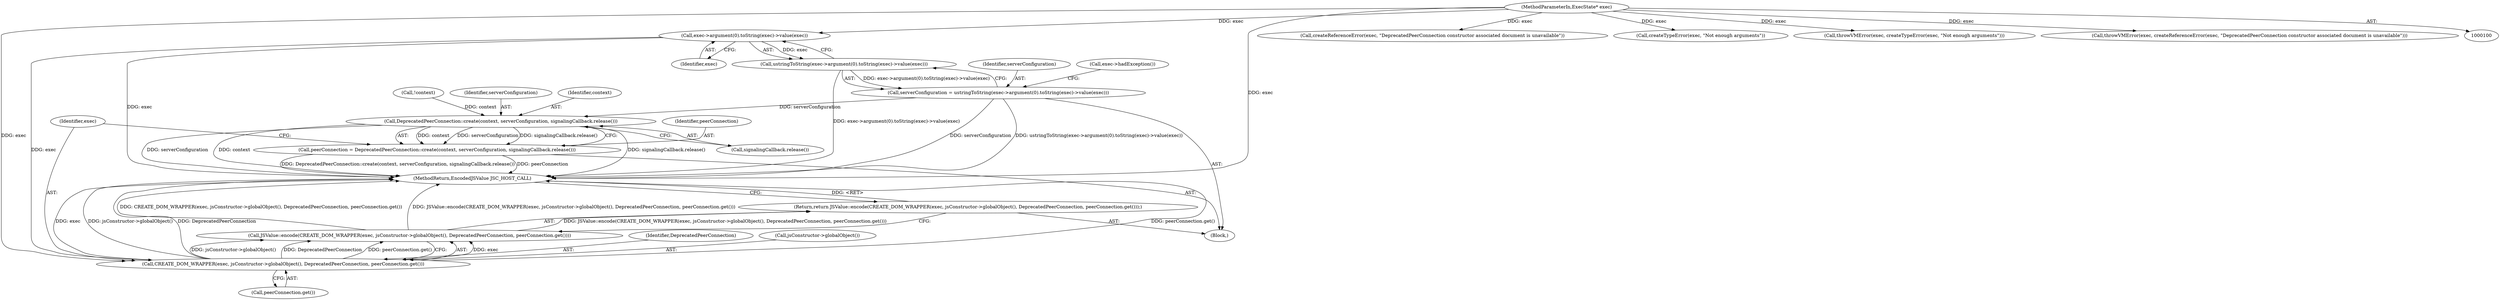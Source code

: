 digraph "0_Chrome_b944f670bb7a8a919daac497a4ea0536c954c201_1@pointer" {
"1000136" [label="(Call,exec->argument(0).toString(exec)->value(exec))"];
"1000101" [label="(MethodParameterIn,ExecState* exec)"];
"1000135" [label="(Call,ustringToString(exec->argument(0).toString(exec)->value(exec)))"];
"1000133" [label="(Call,serverConfiguration = ustringToString(exec->argument(0).toString(exec)->value(exec)))"];
"1000166" [label="(Call,DeprecatedPeerConnection::create(context, serverConfiguration, signalingCallback.release()))"];
"1000164" [label="(Call,peerConnection = DeprecatedPeerConnection::create(context, serverConfiguration, signalingCallback.release()))"];
"1000172" [label="(Call,CREATE_DOM_WRAPPER(exec, jsConstructor->globalObject(), DeprecatedPeerConnection, peerConnection.get()))"];
"1000171" [label="(Call,JSValue::encode(CREATE_DOM_WRAPPER(exec, jsConstructor->globalObject(), DeprecatedPeerConnection, peerConnection.get())))"];
"1000170" [label="(Return,return JSValue::encode(CREATE_DOM_WRAPPER(exec, jsConstructor->globalObject(), DeprecatedPeerConnection, peerConnection.get()));)"];
"1000166" [label="(Call,DeprecatedPeerConnection::create(context, serverConfiguration, signalingCallback.release()))"];
"1000135" [label="(Call,ustringToString(exec->argument(0).toString(exec)->value(exec)))"];
"1000119" [label="(Call,createReferenceError(exec, \"DeprecatedPeerConnection constructor associated document is unavailable\"))"];
"1000129" [label="(Call,createTypeError(exec, \"Not enough arguments\"))"];
"1000175" [label="(Identifier,DeprecatedPeerConnection)"];
"1000127" [label="(Call,throwVMError(exec, createTypeError(exec, \"Not enough arguments\")))"];
"1000177" [label="(MethodReturn,EncodedJSValue JSC_HOST_CALL)"];
"1000176" [label="(Call,peerConnection.get())"];
"1000169" [label="(Call,signalingCallback.release())"];
"1000136" [label="(Call,exec->argument(0).toString(exec)->value(exec))"];
"1000170" [label="(Return,return JSValue::encode(CREATE_DOM_WRAPPER(exec, jsConstructor->globalObject(), DeprecatedPeerConnection, peerConnection.get()));)"];
"1000165" [label="(Identifier,peerConnection)"];
"1000168" [label="(Identifier,serverConfiguration)"];
"1000167" [label="(Identifier,context)"];
"1000134" [label="(Identifier,serverConfiguration)"];
"1000174" [label="(Call,jsConstructor->globalObject())"];
"1000133" [label="(Call,serverConfiguration = ustringToString(exec->argument(0).toString(exec)->value(exec)))"];
"1000102" [label="(Block,)"];
"1000164" [label="(Call,peerConnection = DeprecatedPeerConnection::create(context, serverConfiguration, signalingCallback.release()))"];
"1000172" [label="(Call,CREATE_DOM_WRAPPER(exec, jsConstructor->globalObject(), DeprecatedPeerConnection, peerConnection.get()))"];
"1000173" [label="(Identifier,exec)"];
"1000114" [label="(Call,!context)"];
"1000101" [label="(MethodParameterIn,ExecState* exec)"];
"1000139" [label="(Call,exec->hadException())"];
"1000137" [label="(Identifier,exec)"];
"1000171" [label="(Call,JSValue::encode(CREATE_DOM_WRAPPER(exec, jsConstructor->globalObject(), DeprecatedPeerConnection, peerConnection.get())))"];
"1000117" [label="(Call,throwVMError(exec, createReferenceError(exec, \"DeprecatedPeerConnection constructor associated document is unavailable\")))"];
"1000136" -> "1000135"  [label="AST: "];
"1000136" -> "1000137"  [label="CFG: "];
"1000137" -> "1000136"  [label="AST: "];
"1000135" -> "1000136"  [label="CFG: "];
"1000136" -> "1000177"  [label="DDG: exec"];
"1000136" -> "1000135"  [label="DDG: exec"];
"1000101" -> "1000136"  [label="DDG: exec"];
"1000136" -> "1000172"  [label="DDG: exec"];
"1000101" -> "1000100"  [label="AST: "];
"1000101" -> "1000177"  [label="DDG: exec"];
"1000101" -> "1000117"  [label="DDG: exec"];
"1000101" -> "1000119"  [label="DDG: exec"];
"1000101" -> "1000127"  [label="DDG: exec"];
"1000101" -> "1000129"  [label="DDG: exec"];
"1000101" -> "1000172"  [label="DDG: exec"];
"1000135" -> "1000133"  [label="AST: "];
"1000133" -> "1000135"  [label="CFG: "];
"1000135" -> "1000177"  [label="DDG: exec->argument(0).toString(exec)->value(exec)"];
"1000135" -> "1000133"  [label="DDG: exec->argument(0).toString(exec)->value(exec)"];
"1000133" -> "1000102"  [label="AST: "];
"1000134" -> "1000133"  [label="AST: "];
"1000139" -> "1000133"  [label="CFG: "];
"1000133" -> "1000177"  [label="DDG: serverConfiguration"];
"1000133" -> "1000177"  [label="DDG: ustringToString(exec->argument(0).toString(exec)->value(exec))"];
"1000133" -> "1000166"  [label="DDG: serverConfiguration"];
"1000166" -> "1000164"  [label="AST: "];
"1000166" -> "1000169"  [label="CFG: "];
"1000167" -> "1000166"  [label="AST: "];
"1000168" -> "1000166"  [label="AST: "];
"1000169" -> "1000166"  [label="AST: "];
"1000164" -> "1000166"  [label="CFG: "];
"1000166" -> "1000177"  [label="DDG: signalingCallback.release()"];
"1000166" -> "1000177"  [label="DDG: serverConfiguration"];
"1000166" -> "1000177"  [label="DDG: context"];
"1000166" -> "1000164"  [label="DDG: context"];
"1000166" -> "1000164"  [label="DDG: serverConfiguration"];
"1000166" -> "1000164"  [label="DDG: signalingCallback.release()"];
"1000114" -> "1000166"  [label="DDG: context"];
"1000164" -> "1000102"  [label="AST: "];
"1000165" -> "1000164"  [label="AST: "];
"1000173" -> "1000164"  [label="CFG: "];
"1000164" -> "1000177"  [label="DDG: DeprecatedPeerConnection::create(context, serverConfiguration, signalingCallback.release())"];
"1000164" -> "1000177"  [label="DDG: peerConnection"];
"1000172" -> "1000171"  [label="AST: "];
"1000172" -> "1000176"  [label="CFG: "];
"1000173" -> "1000172"  [label="AST: "];
"1000174" -> "1000172"  [label="AST: "];
"1000175" -> "1000172"  [label="AST: "];
"1000176" -> "1000172"  [label="AST: "];
"1000171" -> "1000172"  [label="CFG: "];
"1000172" -> "1000177"  [label="DDG: peerConnection.get()"];
"1000172" -> "1000177"  [label="DDG: exec"];
"1000172" -> "1000177"  [label="DDG: jsConstructor->globalObject()"];
"1000172" -> "1000177"  [label="DDG: DeprecatedPeerConnection"];
"1000172" -> "1000171"  [label="DDG: exec"];
"1000172" -> "1000171"  [label="DDG: jsConstructor->globalObject()"];
"1000172" -> "1000171"  [label="DDG: DeprecatedPeerConnection"];
"1000172" -> "1000171"  [label="DDG: peerConnection.get()"];
"1000171" -> "1000170"  [label="AST: "];
"1000170" -> "1000171"  [label="CFG: "];
"1000171" -> "1000177"  [label="DDG: CREATE_DOM_WRAPPER(exec, jsConstructor->globalObject(), DeprecatedPeerConnection, peerConnection.get())"];
"1000171" -> "1000177"  [label="DDG: JSValue::encode(CREATE_DOM_WRAPPER(exec, jsConstructor->globalObject(), DeprecatedPeerConnection, peerConnection.get()))"];
"1000171" -> "1000170"  [label="DDG: JSValue::encode(CREATE_DOM_WRAPPER(exec, jsConstructor->globalObject(), DeprecatedPeerConnection, peerConnection.get()))"];
"1000170" -> "1000102"  [label="AST: "];
"1000177" -> "1000170"  [label="CFG: "];
"1000170" -> "1000177"  [label="DDG: <RET>"];
}
